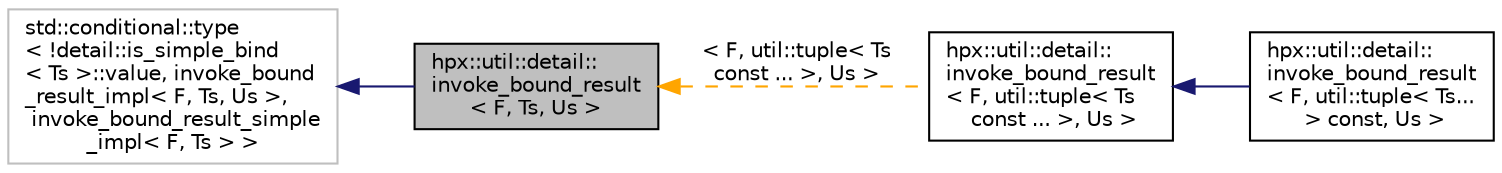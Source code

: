 digraph "hpx::util::detail::invoke_bound_result&lt; F, Ts, Us &gt;"
{
  edge [fontname="Helvetica",fontsize="10",labelfontname="Helvetica",labelfontsize="10"];
  node [fontname="Helvetica",fontsize="10",shape=record];
  rankdir="LR";
  Node0 [label="hpx::util::detail::\linvoke_bound_result\l\< F, Ts, Us \>",height=0.2,width=0.4,color="black", fillcolor="grey75", style="filled", fontcolor="black"];
  Node1 -> Node0 [dir="back",color="midnightblue",fontsize="10",style="solid",fontname="Helvetica"];
  Node1 [label="std::conditional::type\l\< !detail::is_simple_bind\l\< Ts \>::value, invoke_bound\l_result_impl\< F, Ts, Us \>,\l invoke_bound_result_simple\l_impl\< F, Ts \> \>",height=0.2,width=0.4,color="grey75", fillcolor="white", style="filled"];
  Node0 -> Node2 [dir="back",color="orange",fontsize="10",style="dashed",label=" \< F, util::tuple\< Ts\l const ... \>, Us \>" ,fontname="Helvetica"];
  Node2 [label="hpx::util::detail::\linvoke_bound_result\l\< F, util::tuple\< Ts\l const ... \>, Us \>",height=0.2,width=0.4,color="black", fillcolor="white", style="filled",URL="$df/d32/structhpx_1_1util_1_1detail_1_1invoke__bound__result.html"];
  Node2 -> Node3 [dir="back",color="midnightblue",fontsize="10",style="solid",fontname="Helvetica"];
  Node3 [label="hpx::util::detail::\linvoke_bound_result\l\< F, util::tuple\< Ts...\l \> const, Us \>",height=0.2,width=0.4,color="black", fillcolor="white", style="filled",URL="$d4/dec/structhpx_1_1util_1_1detail_1_1invoke__bound__result_3_01_f_00_01util_1_1tuple_3_01_ts_8_8_8_01_4_01const_00_01_us_01_4.html"];
}
